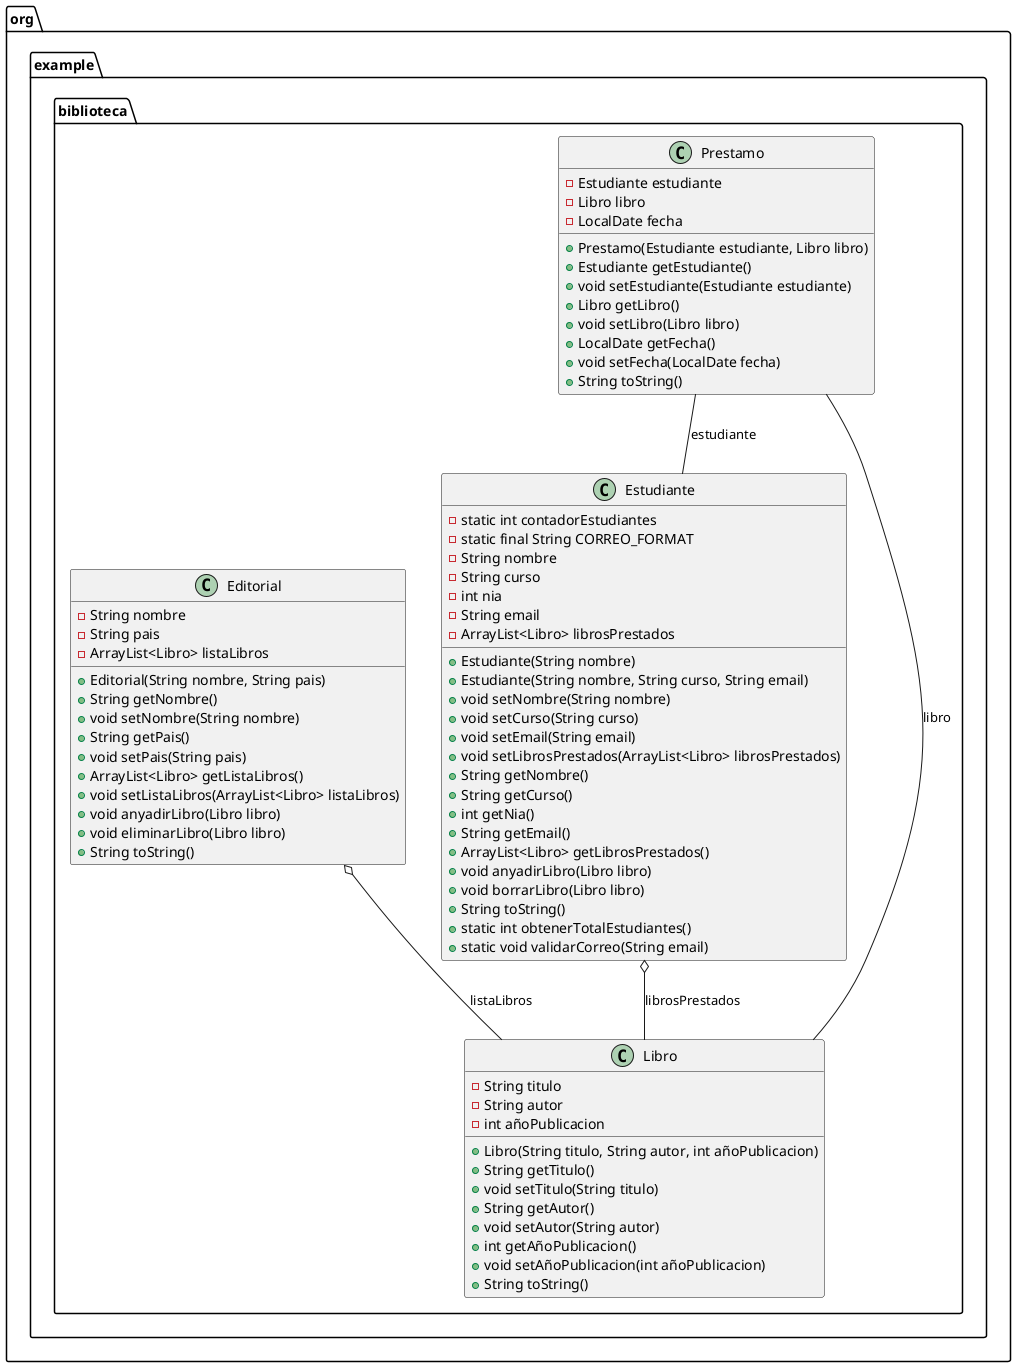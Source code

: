 @startuml
package org.example.biblioteca {

    class Prestamo {
        - Estudiante estudiante
        - Libro libro
        - LocalDate fecha
        + Prestamo(Estudiante estudiante, Libro libro)
        + Estudiante getEstudiante()
        + void setEstudiante(Estudiante estudiante)
        + Libro getLibro()
        + void setLibro(Libro libro)
        + LocalDate getFecha()
        + void setFecha(LocalDate fecha)
        + String toString()
    }

    class Editorial {
        - String nombre
        - String pais
        - ArrayList<Libro> listaLibros
        + Editorial(String nombre, String pais)
        + String getNombre()
        + void setNombre(String nombre)
        + String getPais()
        + void setPais(String pais)
        + ArrayList<Libro> getListaLibros()
        + void setListaLibros(ArrayList<Libro> listaLibros)
        + void anyadirLibro(Libro libro)
        + void eliminarLibro(Libro libro)
        + String toString()
    }

    class Estudiante {
        - static int contadorEstudiantes
        - static final String CORREO_FORMAT
        - String nombre
        - String curso
        - int nia
        - String email
        - ArrayList<Libro> librosPrestados
        + Estudiante(String nombre)
        + Estudiante(String nombre, String curso, String email)
        + void setNombre(String nombre)
        + void setCurso(String curso)
        + void setEmail(String email)
        + void setLibrosPrestados(ArrayList<Libro> librosPrestados)
        + String getNombre()
        + String getCurso()
        + int getNia()
        + String getEmail()
        + ArrayList<Libro> getLibrosPrestados()
        + void anyadirLibro(Libro libro)
        + void borrarLibro(Libro libro)
        + String toString()
        + static int obtenerTotalEstudiantes()
        + static void validarCorreo(String email)
    }

    class Libro {
        - String titulo
        - String autor
        - int añoPublicacion
        + Libro(String titulo, String autor, int añoPublicacion)
        + String getTitulo()
        + void setTitulo(String titulo)
        + String getAutor()
        + void setAutor(String autor)
        + int getAñoPublicacion()
        + void setAñoPublicacion(int añoPublicacion)
        + String toString()
    }

    Prestamo -- Estudiante : estudiante
    Prestamo -- Libro : libro

    Editorial o-- Libro : listaLibros
    Estudiante o-- Libro : librosPrestados
}

@enduml